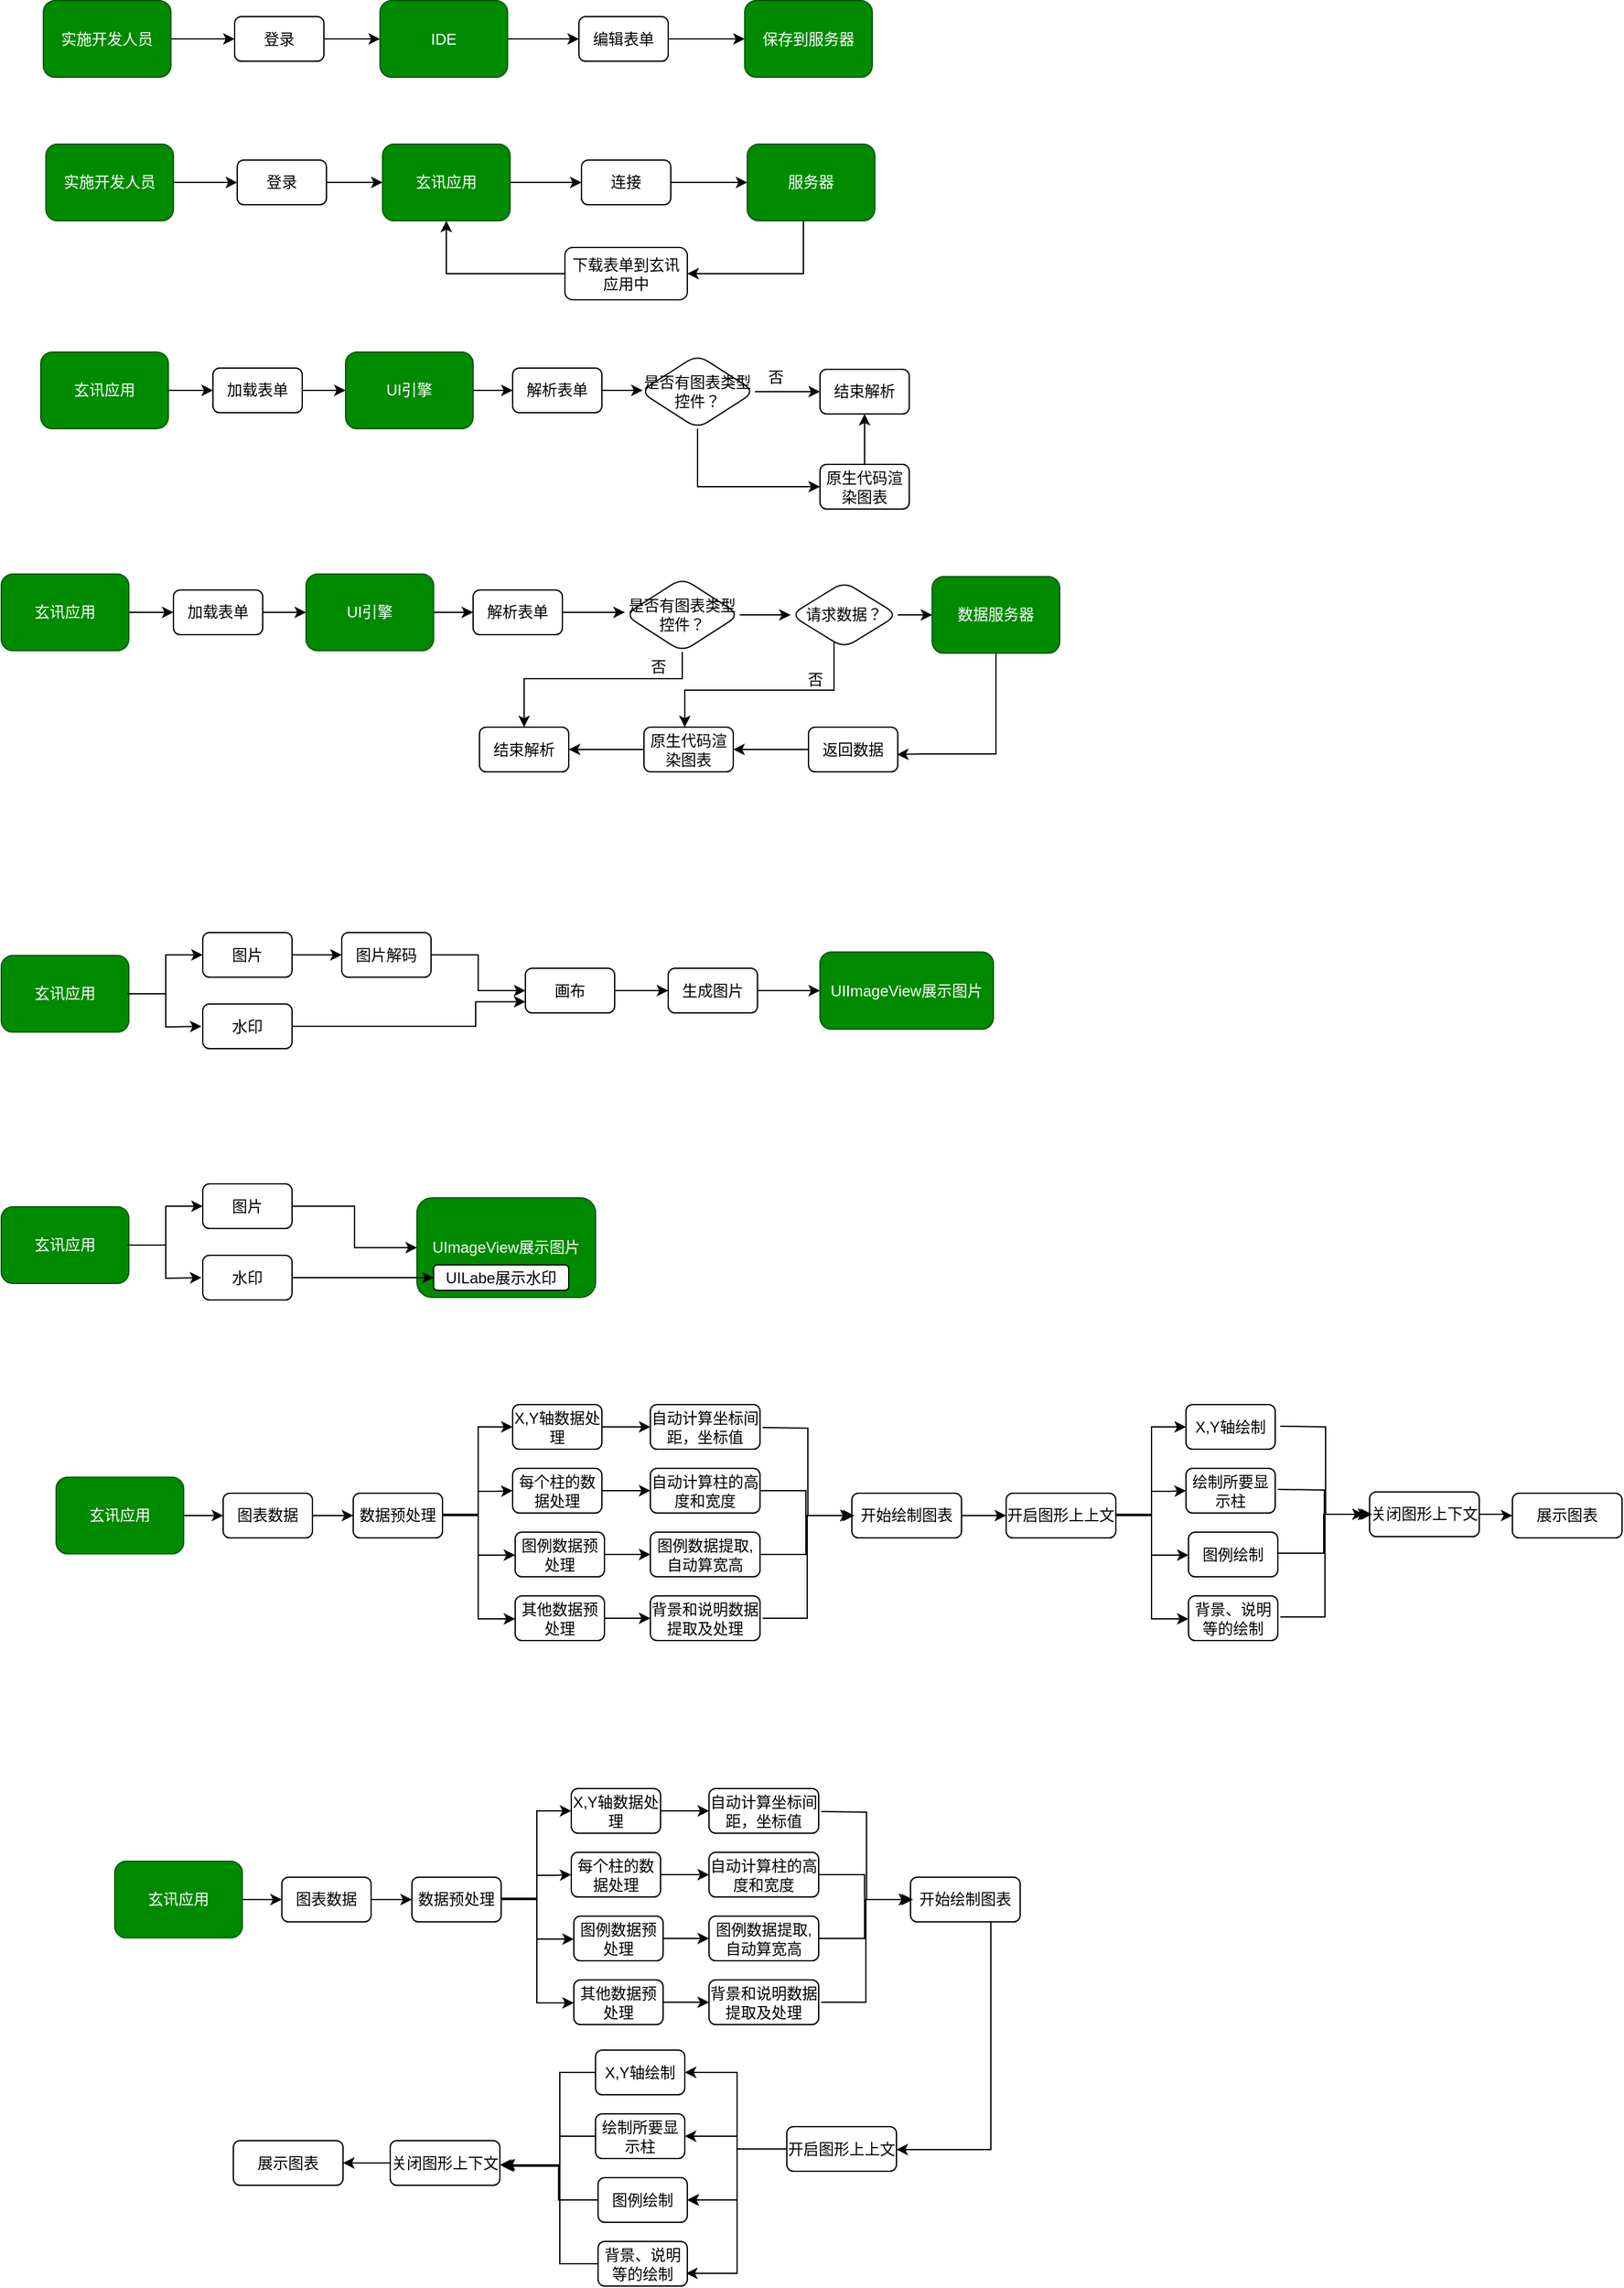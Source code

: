 <mxfile version="13.6.2" type="github">
  <diagram id="C5RBs43oDa-KdzZeNtuy" name="Page-1">
    <mxGraphModel dx="1255" dy="725" grid="0" gridSize="10" guides="1" tooltips="1" connect="1" arrows="1" fold="1" page="0" pageScale="1" pageWidth="827" pageHeight="1169" math="0" shadow="0">
      <root>
        <mxCell id="WIyWlLk6GJQsqaUBKTNV-0" />
        <mxCell id="WIyWlLk6GJQsqaUBKTNV-1" parent="WIyWlLk6GJQsqaUBKTNV-0" />
        <mxCell id="Lmn-qATE7lyrSjTYYKFK-3" value="" style="edgeStyle=orthogonalEdgeStyle;rounded=0;orthogonalLoop=1;jettySize=auto;html=1;" parent="WIyWlLk6GJQsqaUBKTNV-1" source="WIyWlLk6GJQsqaUBKTNV-3" target="Lmn-qATE7lyrSjTYYKFK-1" edge="1">
          <mxGeometry relative="1" as="geometry" />
        </mxCell>
        <mxCell id="WIyWlLk6GJQsqaUBKTNV-3" value="&lt;font color=&quot;#ffffff&quot;&gt;实施开发人员&lt;/font&gt;" style="whiteSpace=wrap;html=1;fontSize=12;glass=0;strokeWidth=1;shadow=0;direction=west;flipH=1;fillColor=#008a00;strokeColor=#005700;fontColor=#ffffff;rounded=1;" parent="WIyWlLk6GJQsqaUBKTNV-1" vertex="1">
          <mxGeometry x="50" y="112.5" width="100" height="60" as="geometry" />
        </mxCell>
        <mxCell id="Lmn-qATE7lyrSjTYYKFK-8" value="" style="edgeStyle=orthogonalEdgeStyle;rounded=0;orthogonalLoop=1;jettySize=auto;html=1;" parent="WIyWlLk6GJQsqaUBKTNV-1" source="Lmn-qATE7lyrSjTYYKFK-1" target="Lmn-qATE7lyrSjTYYKFK-4" edge="1">
          <mxGeometry relative="1" as="geometry" />
        </mxCell>
        <mxCell id="Lmn-qATE7lyrSjTYYKFK-1" value="登录" style="whiteSpace=wrap;html=1;rounded=1;" parent="WIyWlLk6GJQsqaUBKTNV-1" vertex="1">
          <mxGeometry x="200" y="125" width="70" height="35" as="geometry" />
        </mxCell>
        <mxCell id="Lmn-qATE7lyrSjTYYKFK-11" value="" style="edgeStyle=orthogonalEdgeStyle;rounded=0;orthogonalLoop=1;jettySize=auto;html=1;" parent="WIyWlLk6GJQsqaUBKTNV-1" source="Lmn-qATE7lyrSjTYYKFK-4" target="Lmn-qATE7lyrSjTYYKFK-10" edge="1">
          <mxGeometry relative="1" as="geometry" />
        </mxCell>
        <mxCell id="Lmn-qATE7lyrSjTYYKFK-4" value="IDE" style="whiteSpace=wrap;html=1;fontSize=12;glass=0;strokeWidth=1;shadow=0;direction=west;flipH=1;fillColor=#008a00;strokeColor=#005700;fontColor=#ffffff;rounded=1;" parent="WIyWlLk6GJQsqaUBKTNV-1" vertex="1">
          <mxGeometry x="314" y="112.5" width="100" height="60" as="geometry" />
        </mxCell>
        <mxCell id="Lmn-qATE7lyrSjTYYKFK-13" value="" style="edgeStyle=orthogonalEdgeStyle;rounded=0;orthogonalLoop=1;jettySize=auto;html=1;" parent="WIyWlLk6GJQsqaUBKTNV-1" source="Lmn-qATE7lyrSjTYYKFK-10" target="Lmn-qATE7lyrSjTYYKFK-12" edge="1">
          <mxGeometry relative="1" as="geometry" />
        </mxCell>
        <mxCell id="Lmn-qATE7lyrSjTYYKFK-10" value="编辑表单" style="whiteSpace=wrap;html=1;rounded=1;" parent="WIyWlLk6GJQsqaUBKTNV-1" vertex="1">
          <mxGeometry x="470" y="125" width="70" height="35" as="geometry" />
        </mxCell>
        <mxCell id="Lmn-qATE7lyrSjTYYKFK-12" value="保存到服务器" style="whiteSpace=wrap;html=1;fontSize=12;glass=0;strokeWidth=1;shadow=0;direction=west;flipH=1;fillColor=#008a00;strokeColor=#005700;fontColor=#ffffff;rounded=1;" parent="WIyWlLk6GJQsqaUBKTNV-1" vertex="1">
          <mxGeometry x="600" y="112.5" width="100" height="60" as="geometry" />
        </mxCell>
        <mxCell id="Lmn-qATE7lyrSjTYYKFK-14" value="" style="edgeStyle=orthogonalEdgeStyle;rounded=0;orthogonalLoop=1;jettySize=auto;html=1;" parent="WIyWlLk6GJQsqaUBKTNV-1" source="Lmn-qATE7lyrSjTYYKFK-15" target="Lmn-qATE7lyrSjTYYKFK-17" edge="1">
          <mxGeometry relative="1" as="geometry" />
        </mxCell>
        <mxCell id="Lmn-qATE7lyrSjTYYKFK-15" value="&lt;font color=&quot;#ffffff&quot;&gt;实施开发人员&lt;/font&gt;" style="whiteSpace=wrap;html=1;fontSize=12;glass=0;strokeWidth=1;shadow=0;direction=west;flipH=1;fillColor=#008a00;strokeColor=#005700;fontColor=#ffffff;rounded=1;" parent="WIyWlLk6GJQsqaUBKTNV-1" vertex="1">
          <mxGeometry x="52" y="225" width="100" height="60" as="geometry" />
        </mxCell>
        <mxCell id="Lmn-qATE7lyrSjTYYKFK-16" value="" style="edgeStyle=orthogonalEdgeStyle;rounded=0;orthogonalLoop=1;jettySize=auto;html=1;" parent="WIyWlLk6GJQsqaUBKTNV-1" source="Lmn-qATE7lyrSjTYYKFK-17" target="Lmn-qATE7lyrSjTYYKFK-19" edge="1">
          <mxGeometry relative="1" as="geometry" />
        </mxCell>
        <mxCell id="Lmn-qATE7lyrSjTYYKFK-17" value="登录" style="whiteSpace=wrap;html=1;rounded=1;" parent="WIyWlLk6GJQsqaUBKTNV-1" vertex="1">
          <mxGeometry x="202" y="237.5" width="70" height="35" as="geometry" />
        </mxCell>
        <mxCell id="Lmn-qATE7lyrSjTYYKFK-18" value="" style="edgeStyle=orthogonalEdgeStyle;rounded=0;orthogonalLoop=1;jettySize=auto;html=1;" parent="WIyWlLk6GJQsqaUBKTNV-1" source="Lmn-qATE7lyrSjTYYKFK-19" target="Lmn-qATE7lyrSjTYYKFK-21" edge="1">
          <mxGeometry relative="1" as="geometry" />
        </mxCell>
        <mxCell id="Lmn-qATE7lyrSjTYYKFK-19" value="玄讯应用" style="whiteSpace=wrap;html=1;fontSize=12;glass=0;strokeWidth=1;shadow=0;direction=west;flipH=1;fillColor=#008a00;strokeColor=#005700;fontColor=#ffffff;rounded=1;" parent="WIyWlLk6GJQsqaUBKTNV-1" vertex="1">
          <mxGeometry x="316" y="225" width="100" height="60" as="geometry" />
        </mxCell>
        <mxCell id="Lmn-qATE7lyrSjTYYKFK-20" value="" style="edgeStyle=orthogonalEdgeStyle;rounded=0;orthogonalLoop=1;jettySize=auto;html=1;" parent="WIyWlLk6GJQsqaUBKTNV-1" source="Lmn-qATE7lyrSjTYYKFK-21" target="Lmn-qATE7lyrSjTYYKFK-22" edge="1">
          <mxGeometry relative="1" as="geometry" />
        </mxCell>
        <mxCell id="Lmn-qATE7lyrSjTYYKFK-21" value="连接" style="whiteSpace=wrap;html=1;rounded=1;" parent="WIyWlLk6GJQsqaUBKTNV-1" vertex="1">
          <mxGeometry x="472" y="237.5" width="70" height="35" as="geometry" />
        </mxCell>
        <mxCell id="Lmn-qATE7lyrSjTYYKFK-28" value="" style="edgeStyle=orthogonalEdgeStyle;rounded=0;orthogonalLoop=1;jettySize=auto;html=1;entryX=1;entryY=0.5;entryDx=0;entryDy=0;" parent="WIyWlLk6GJQsqaUBKTNV-1" source="Lmn-qATE7lyrSjTYYKFK-22" target="Lmn-qATE7lyrSjTYYKFK-23" edge="1">
          <mxGeometry relative="1" as="geometry">
            <mxPoint x="652" y="365" as="targetPoint" />
            <Array as="points">
              <mxPoint x="646" y="327" />
            </Array>
          </mxGeometry>
        </mxCell>
        <mxCell id="Lmn-qATE7lyrSjTYYKFK-22" value="服务器" style="whiteSpace=wrap;html=1;fontSize=12;glass=0;strokeWidth=1;shadow=0;direction=west;flipH=1;fillColor=#008a00;strokeColor=#005700;fontColor=#ffffff;rounded=1;" parent="WIyWlLk6GJQsqaUBKTNV-1" vertex="1">
          <mxGeometry x="602" y="225" width="100" height="60" as="geometry" />
        </mxCell>
        <mxCell id="Lmn-qATE7lyrSjTYYKFK-30" value="" style="edgeStyle=orthogonalEdgeStyle;rounded=0;orthogonalLoop=1;jettySize=auto;html=1;entryX=0.5;entryY=0;entryDx=0;entryDy=0;" parent="WIyWlLk6GJQsqaUBKTNV-1" source="Lmn-qATE7lyrSjTYYKFK-23" target="Lmn-qATE7lyrSjTYYKFK-19" edge="1">
          <mxGeometry relative="1" as="geometry">
            <mxPoint x="379" y="326.5" as="targetPoint" />
          </mxGeometry>
        </mxCell>
        <mxCell id="Lmn-qATE7lyrSjTYYKFK-23" value="下载表单到玄讯应用中" style="whiteSpace=wrap;html=1;rounded=1;" parent="WIyWlLk6GJQsqaUBKTNV-1" vertex="1">
          <mxGeometry x="459" y="306" width="96" height="41" as="geometry" />
        </mxCell>
        <mxCell id="Lmn-qATE7lyrSjTYYKFK-34" value="" style="edgeStyle=orthogonalEdgeStyle;rounded=0;orthogonalLoop=1;jettySize=auto;html=1;strokeColor=#000000;" parent="WIyWlLk6GJQsqaUBKTNV-1" source="Lmn-qATE7lyrSjTYYKFK-31" target="Lmn-qATE7lyrSjTYYKFK-33" edge="1">
          <mxGeometry relative="1" as="geometry" />
        </mxCell>
        <mxCell id="Lmn-qATE7lyrSjTYYKFK-31" value="&lt;font color=&quot;#ffffff&quot;&gt;玄讯应用&lt;/font&gt;" style="whiteSpace=wrap;html=1;fontSize=12;glass=0;strokeWidth=1;shadow=0;direction=west;flipH=1;fillColor=#008a00;strokeColor=#005700;fontColor=#ffffff;rounded=1;" parent="WIyWlLk6GJQsqaUBKTNV-1" vertex="1">
          <mxGeometry x="17" y="562" width="100" height="60" as="geometry" />
        </mxCell>
        <mxCell id="Lmn-qATE7lyrSjTYYKFK-36" value="" style="edgeStyle=orthogonalEdgeStyle;rounded=0;orthogonalLoop=1;jettySize=auto;html=1;strokeColor=#000000;" parent="WIyWlLk6GJQsqaUBKTNV-1" source="Lmn-qATE7lyrSjTYYKFK-33" target="Lmn-qATE7lyrSjTYYKFK-35" edge="1">
          <mxGeometry relative="1" as="geometry" />
        </mxCell>
        <mxCell id="Lmn-qATE7lyrSjTYYKFK-33" value="加载表单" style="whiteSpace=wrap;html=1;rounded=1;" parent="WIyWlLk6GJQsqaUBKTNV-1" vertex="1">
          <mxGeometry x="152" y="574.5" width="70" height="35" as="geometry" />
        </mxCell>
        <mxCell id="Lmn-qATE7lyrSjTYYKFK-38" value="" style="edgeStyle=orthogonalEdgeStyle;rounded=0;orthogonalLoop=1;jettySize=auto;html=1;strokeColor=#000000;" parent="WIyWlLk6GJQsqaUBKTNV-1" source="Lmn-qATE7lyrSjTYYKFK-35" target="Lmn-qATE7lyrSjTYYKFK-37" edge="1">
          <mxGeometry relative="1" as="geometry" />
        </mxCell>
        <mxCell id="Lmn-qATE7lyrSjTYYKFK-35" value="UI引擎" style="whiteSpace=wrap;html=1;fontSize=12;glass=0;strokeWidth=1;shadow=0;direction=west;flipH=1;fillColor=#008a00;strokeColor=#005700;fontColor=#ffffff;rounded=1;" parent="WIyWlLk6GJQsqaUBKTNV-1" vertex="1">
          <mxGeometry x="256" y="562" width="100" height="60" as="geometry" />
        </mxCell>
        <mxCell id="Lmn-qATE7lyrSjTYYKFK-83" value="" style="edgeStyle=orthogonalEdgeStyle;rounded=0;orthogonalLoop=1;jettySize=auto;html=1;strokeColor=#000000;" parent="WIyWlLk6GJQsqaUBKTNV-1" source="Lmn-qATE7lyrSjTYYKFK-37" edge="1">
          <mxGeometry relative="1" as="geometry">
            <mxPoint x="506" y="592" as="targetPoint" />
          </mxGeometry>
        </mxCell>
        <mxCell id="Lmn-qATE7lyrSjTYYKFK-37" value="解析表单" style="whiteSpace=wrap;html=1;rounded=1;" parent="WIyWlLk6GJQsqaUBKTNV-1" vertex="1">
          <mxGeometry x="387" y="574.5" width="70" height="35" as="geometry" />
        </mxCell>
        <mxCell id="Lmn-qATE7lyrSjTYYKFK-42" value="" style="edgeStyle=orthogonalEdgeStyle;rounded=0;orthogonalLoop=1;jettySize=auto;html=1;strokeColor=#000000;" parent="WIyWlLk6GJQsqaUBKTNV-1" source="Lmn-qATE7lyrSjTYYKFK-39" target="Lmn-qATE7lyrSjTYYKFK-41" edge="1">
          <mxGeometry relative="1" as="geometry" />
        </mxCell>
        <mxCell id="Lmn-qATE7lyrSjTYYKFK-50" value="" style="edgeStyle=orthogonalEdgeStyle;rounded=0;orthogonalLoop=1;jettySize=auto;html=1;strokeColor=#000000;" parent="WIyWlLk6GJQsqaUBKTNV-1" source="Lmn-qATE7lyrSjTYYKFK-39" target="Lmn-qATE7lyrSjTYYKFK-47" edge="1">
          <mxGeometry relative="1" as="geometry">
            <mxPoint x="670" y="700" as="targetPoint" />
            <Array as="points">
              <mxPoint x="670" y="653" />
              <mxPoint x="553" y="653" />
            </Array>
          </mxGeometry>
        </mxCell>
        <mxCell id="Lmn-qATE7lyrSjTYYKFK-39" value="请求数据？" style="rhombus;whiteSpace=wrap;html=1;rounded=1;" parent="WIyWlLk6GJQsqaUBKTNV-1" vertex="1">
          <mxGeometry x="636" y="568" width="84" height="52" as="geometry" />
        </mxCell>
        <mxCell id="Lmn-qATE7lyrSjTYYKFK-46" value="" style="edgeStyle=orthogonalEdgeStyle;rounded=0;orthogonalLoop=1;jettySize=auto;html=1;strokeColor=#000000;entryX=0.992;entryY=0.612;entryDx=0;entryDy=0;entryPerimeter=0;" parent="WIyWlLk6GJQsqaUBKTNV-1" source="Lmn-qATE7lyrSjTYYKFK-41" target="Lmn-qATE7lyrSjTYYKFK-44" edge="1">
          <mxGeometry relative="1" as="geometry">
            <mxPoint x="797" y="704" as="targetPoint" />
            <Array as="points">
              <mxPoint x="797" y="703" />
              <mxPoint x="740" y="703" />
            </Array>
          </mxGeometry>
        </mxCell>
        <mxCell id="Lmn-qATE7lyrSjTYYKFK-41" value="数据服务器" style="whiteSpace=wrap;html=1;fontSize=12;glass=0;strokeWidth=1;shadow=0;direction=west;flipH=1;fillColor=#008a00;strokeColor=#005700;fontColor=#ffffff;rounded=1;" parent="WIyWlLk6GJQsqaUBKTNV-1" vertex="1">
          <mxGeometry x="747" y="564" width="100" height="60" as="geometry" />
        </mxCell>
        <mxCell id="Lmn-qATE7lyrSjTYYKFK-48" value="" style="edgeStyle=orthogonalEdgeStyle;rounded=0;orthogonalLoop=1;jettySize=auto;html=1;strokeColor=#000000;" parent="WIyWlLk6GJQsqaUBKTNV-1" source="Lmn-qATE7lyrSjTYYKFK-44" target="Lmn-qATE7lyrSjTYYKFK-47" edge="1">
          <mxGeometry relative="1" as="geometry" />
        </mxCell>
        <mxCell id="Lmn-qATE7lyrSjTYYKFK-44" value="返回数据" style="whiteSpace=wrap;html=1;rounded=1;" parent="WIyWlLk6GJQsqaUBKTNV-1" vertex="1">
          <mxGeometry x="650" y="682" width="70" height="35" as="geometry" />
        </mxCell>
        <mxCell id="Lmn-qATE7lyrSjTYYKFK-94" value="" style="edgeStyle=orthogonalEdgeStyle;rounded=0;orthogonalLoop=1;jettySize=auto;html=1;strokeColor=#000000;" parent="WIyWlLk6GJQsqaUBKTNV-1" source="Lmn-qATE7lyrSjTYYKFK-47" target="Lmn-qATE7lyrSjTYYKFK-93" edge="1">
          <mxGeometry relative="1" as="geometry" />
        </mxCell>
        <mxCell id="Lmn-qATE7lyrSjTYYKFK-47" value="原生代码渲染图表" style="whiteSpace=wrap;html=1;rounded=1;" parent="WIyWlLk6GJQsqaUBKTNV-1" vertex="1">
          <mxGeometry x="521" y="682" width="70" height="35" as="geometry" />
        </mxCell>
        <mxCell id="2" value="否" style="text;html=1;align=center;verticalAlign=middle;resizable=0;points=[];autosize=1;" parent="WIyWlLk6GJQsqaUBKTNV-1" vertex="1">
          <mxGeometry x="644" y="636" width="22" height="18" as="geometry" />
        </mxCell>
        <mxCell id="Lmn-qATE7lyrSjTYYKFK-51" value="" style="edgeStyle=orthogonalEdgeStyle;rounded=0;orthogonalLoop=1;jettySize=auto;html=1;strokeColor=#000000;" parent="WIyWlLk6GJQsqaUBKTNV-1" source="Lmn-qATE7lyrSjTYYKFK-52" target="Lmn-qATE7lyrSjTYYKFK-54" edge="1">
          <mxGeometry relative="1" as="geometry" />
        </mxCell>
        <mxCell id="Lmn-qATE7lyrSjTYYKFK-52" value="&lt;font color=&quot;#ffffff&quot;&gt;玄讯应用&lt;/font&gt;" style="whiteSpace=wrap;html=1;fontSize=12;glass=0;strokeWidth=1;shadow=0;direction=west;flipH=1;fillColor=#008a00;strokeColor=#005700;fontColor=#ffffff;rounded=1;" parent="WIyWlLk6GJQsqaUBKTNV-1" vertex="1">
          <mxGeometry x="48" y="388" width="100" height="60" as="geometry" />
        </mxCell>
        <mxCell id="Lmn-qATE7lyrSjTYYKFK-53" value="" style="edgeStyle=orthogonalEdgeStyle;rounded=0;orthogonalLoop=1;jettySize=auto;html=1;strokeColor=#000000;" parent="WIyWlLk6GJQsqaUBKTNV-1" source="Lmn-qATE7lyrSjTYYKFK-54" target="Lmn-qATE7lyrSjTYYKFK-56" edge="1">
          <mxGeometry relative="1" as="geometry" />
        </mxCell>
        <mxCell id="Lmn-qATE7lyrSjTYYKFK-54" value="加载表单" style="whiteSpace=wrap;html=1;rounded=1;" parent="WIyWlLk6GJQsqaUBKTNV-1" vertex="1">
          <mxGeometry x="183" y="400.5" width="70" height="35" as="geometry" />
        </mxCell>
        <mxCell id="Lmn-qATE7lyrSjTYYKFK-55" value="" style="edgeStyle=orthogonalEdgeStyle;rounded=0;orthogonalLoop=1;jettySize=auto;html=1;strokeColor=#000000;" parent="WIyWlLk6GJQsqaUBKTNV-1" source="Lmn-qATE7lyrSjTYYKFK-56" target="Lmn-qATE7lyrSjTYYKFK-58" edge="1">
          <mxGeometry relative="1" as="geometry" />
        </mxCell>
        <mxCell id="Lmn-qATE7lyrSjTYYKFK-56" value="UI引擎" style="whiteSpace=wrap;html=1;fontSize=12;glass=0;strokeWidth=1;shadow=0;direction=west;flipH=1;fillColor=#008a00;strokeColor=#005700;fontColor=#ffffff;rounded=1;" parent="WIyWlLk6GJQsqaUBKTNV-1" vertex="1">
          <mxGeometry x="287" y="388" width="100" height="60" as="geometry" />
        </mxCell>
        <mxCell id="Lmn-qATE7lyrSjTYYKFK-57" value="" style="edgeStyle=orthogonalEdgeStyle;rounded=0;orthogonalLoop=1;jettySize=auto;html=1;strokeColor=#000000;entryX=0;entryY=0.5;entryDx=0;entryDy=0;" parent="WIyWlLk6GJQsqaUBKTNV-1" source="Lmn-qATE7lyrSjTYYKFK-58" edge="1">
          <mxGeometry relative="1" as="geometry">
            <mxPoint x="520" y="418" as="targetPoint" />
          </mxGeometry>
        </mxCell>
        <mxCell id="Lmn-qATE7lyrSjTYYKFK-58" value="解析表单" style="whiteSpace=wrap;html=1;rounded=1;" parent="WIyWlLk6GJQsqaUBKTNV-1" vertex="1">
          <mxGeometry x="418" y="400.5" width="70" height="35" as="geometry" />
        </mxCell>
        <mxCell id="Lmn-qATE7lyrSjTYYKFK-79" value="" style="edgeStyle=orthogonalEdgeStyle;rounded=0;orthogonalLoop=1;jettySize=auto;html=1;strokeColor=#000000;" parent="WIyWlLk6GJQsqaUBKTNV-1" source="Lmn-qATE7lyrSjTYYKFK-66" target="Lmn-qATE7lyrSjTYYKFK-70" edge="1">
          <mxGeometry relative="1" as="geometry">
            <mxPoint x="694" y="440" as="targetPoint" />
          </mxGeometry>
        </mxCell>
        <mxCell id="Lmn-qATE7lyrSjTYYKFK-66" value="原生代码渲染图表" style="whiteSpace=wrap;html=1;rounded=1;" parent="WIyWlLk6GJQsqaUBKTNV-1" vertex="1">
          <mxGeometry x="659" y="476" width="70" height="35" as="geometry" />
        </mxCell>
        <mxCell id="Lmn-qATE7lyrSjTYYKFK-72" value="" style="edgeStyle=orthogonalEdgeStyle;rounded=0;orthogonalLoop=1;jettySize=auto;html=1;strokeColor=#000000;" parent="WIyWlLk6GJQsqaUBKTNV-1" source="Lmn-qATE7lyrSjTYYKFK-68" target="Lmn-qATE7lyrSjTYYKFK-70" edge="1">
          <mxGeometry relative="1" as="geometry" />
        </mxCell>
        <mxCell id="Lmn-qATE7lyrSjTYYKFK-77" value="" style="edgeStyle=orthogonalEdgeStyle;rounded=0;orthogonalLoop=1;jettySize=auto;html=1;strokeColor=#000000;entryX=0;entryY=0.5;entryDx=0;entryDy=0;" parent="WIyWlLk6GJQsqaUBKTNV-1" source="Lmn-qATE7lyrSjTYYKFK-68" target="Lmn-qATE7lyrSjTYYKFK-66" edge="1">
          <mxGeometry relative="1" as="geometry">
            <mxPoint x="563" y="528" as="targetPoint" />
            <Array as="points">
              <mxPoint x="563" y="494" />
            </Array>
          </mxGeometry>
        </mxCell>
        <mxCell id="Lmn-qATE7lyrSjTYYKFK-68" value="是否有图表类型控件？" style="rhombus;whiteSpace=wrap;html=1;rounded=1;" parent="WIyWlLk6GJQsqaUBKTNV-1" vertex="1">
          <mxGeometry x="518" y="390" width="90" height="58" as="geometry" />
        </mxCell>
        <mxCell id="Lmn-qATE7lyrSjTYYKFK-70" value="结束解析" style="whiteSpace=wrap;html=1;rounded=1;" parent="WIyWlLk6GJQsqaUBKTNV-1" vertex="1">
          <mxGeometry x="659" y="401.5" width="70" height="35" as="geometry" />
        </mxCell>
        <mxCell id="Lmn-qATE7lyrSjTYYKFK-73" value="否" style="text;html=1;align=center;verticalAlign=middle;resizable=0;points=[];autosize=1;" parent="WIyWlLk6GJQsqaUBKTNV-1" vertex="1">
          <mxGeometry x="613" y="399" width="22" height="18" as="geometry" />
        </mxCell>
        <mxCell id="Lmn-qATE7lyrSjTYYKFK-91" value="" style="edgeStyle=orthogonalEdgeStyle;rounded=0;orthogonalLoop=1;jettySize=auto;html=1;strokeColor=#000000;" parent="WIyWlLk6GJQsqaUBKTNV-1" source="Lmn-qATE7lyrSjTYYKFK-88" target="Lmn-qATE7lyrSjTYYKFK-39" edge="1">
          <mxGeometry relative="1" as="geometry" />
        </mxCell>
        <mxCell id="Lmn-qATE7lyrSjTYYKFK-96" value="" style="edgeStyle=orthogonalEdgeStyle;rounded=0;orthogonalLoop=1;jettySize=auto;html=1;strokeColor=#000000;entryX=0.5;entryY=0;entryDx=0;entryDy=0;" parent="WIyWlLk6GJQsqaUBKTNV-1" source="Lmn-qATE7lyrSjTYYKFK-88" target="Lmn-qATE7lyrSjTYYKFK-93" edge="1">
          <mxGeometry relative="1" as="geometry">
            <Array as="points">
              <mxPoint x="551" y="644" />
              <mxPoint x="427" y="644" />
            </Array>
          </mxGeometry>
        </mxCell>
        <mxCell id="Lmn-qATE7lyrSjTYYKFK-88" value="是否有图表类型控件？" style="rhombus;whiteSpace=wrap;html=1;rounded=1;" parent="WIyWlLk6GJQsqaUBKTNV-1" vertex="1">
          <mxGeometry x="506" y="565" width="90" height="58" as="geometry" />
        </mxCell>
        <mxCell id="Lmn-qATE7lyrSjTYYKFK-93" value="结束解析" style="whiteSpace=wrap;html=1;rounded=1;" parent="WIyWlLk6GJQsqaUBKTNV-1" vertex="1">
          <mxGeometry x="392" y="682" width="70" height="35" as="geometry" />
        </mxCell>
        <mxCell id="Lmn-qATE7lyrSjTYYKFK-97" value="否" style="text;html=1;align=center;verticalAlign=middle;resizable=0;points=[];autosize=1;" parent="WIyWlLk6GJQsqaUBKTNV-1" vertex="1">
          <mxGeometry x="521" y="626" width="22" height="18" as="geometry" />
        </mxCell>
        <mxCell id="N59cPRVTQM_161WGmZhx-6" value="" style="edgeStyle=orthogonalEdgeStyle;rounded=0;orthogonalLoop=1;jettySize=auto;html=1;" parent="WIyWlLk6GJQsqaUBKTNV-1" source="N59cPRVTQM_161WGmZhx-7" target="N59cPRVTQM_161WGmZhx-9" edge="1">
          <mxGeometry relative="1" as="geometry" />
        </mxCell>
        <mxCell id="N59cPRVTQM_161WGmZhx-7" value="玄讯应用" style="whiteSpace=wrap;html=1;fontSize=12;glass=0;strokeWidth=1;shadow=0;direction=west;flipH=1;fillColor=#008a00;strokeColor=#005700;fontColor=#ffffff;rounded=1;" parent="WIyWlLk6GJQsqaUBKTNV-1" vertex="1">
          <mxGeometry x="17" y="861" width="100" height="60" as="geometry" />
        </mxCell>
        <mxCell id="N59cPRVTQM_161WGmZhx-17" value="" style="edgeStyle=orthogonalEdgeStyle;rounded=0;jumpStyle=none;orthogonalLoop=1;jettySize=auto;html=1;" parent="WIyWlLk6GJQsqaUBKTNV-1" source="N59cPRVTQM_161WGmZhx-9" target="N59cPRVTQM_161WGmZhx-16" edge="1">
          <mxGeometry relative="1" as="geometry" />
        </mxCell>
        <mxCell id="N59cPRVTQM_161WGmZhx-9" value="图片" style="whiteSpace=wrap;html=1;rounded=1;" parent="WIyWlLk6GJQsqaUBKTNV-1" vertex="1">
          <mxGeometry x="175" y="843" width="70" height="35" as="geometry" />
        </mxCell>
        <mxCell id="N59cPRVTQM_161WGmZhx-19" value="" style="edgeStyle=orthogonalEdgeStyle;rounded=0;jumpStyle=none;orthogonalLoop=1;jettySize=auto;html=1;entryX=0;entryY=0.75;entryDx=0;entryDy=0;" parent="WIyWlLk6GJQsqaUBKTNV-1" source="N59cPRVTQM_161WGmZhx-14" target="N59cPRVTQM_161WGmZhx-18" edge="1">
          <mxGeometry relative="1" as="geometry">
            <Array as="points">
              <mxPoint x="389" y="917" />
              <mxPoint x="389" y="897" />
            </Array>
          </mxGeometry>
        </mxCell>
        <mxCell id="N59cPRVTQM_161WGmZhx-14" value="水印" style="whiteSpace=wrap;html=1;rounded=1;" parent="WIyWlLk6GJQsqaUBKTNV-1" vertex="1">
          <mxGeometry x="175" y="899" width="70" height="35" as="geometry" />
        </mxCell>
        <mxCell id="N59cPRVTQM_161WGmZhx-15" value="" style="endArrow=classic;html=1;exitX=0;exitY=0.5;exitDx=0;exitDy=0;entryX=0;entryY=0.5;entryDx=0;entryDy=0;jumpStyle=none;rounded=0;" parent="WIyWlLk6GJQsqaUBKTNV-1" edge="1">
          <mxGeometry width="50" height="50" relative="1" as="geometry">
            <mxPoint x="116" y="891" as="sourcePoint" />
            <mxPoint x="174" y="916.5" as="targetPoint" />
            <Array as="points">
              <mxPoint x="146" y="891" />
              <mxPoint x="146" y="917" />
            </Array>
          </mxGeometry>
        </mxCell>
        <mxCell id="N59cPRVTQM_161WGmZhx-20" value="" style="edgeStyle=orthogonalEdgeStyle;rounded=0;jumpStyle=none;orthogonalLoop=1;jettySize=auto;html=1;" parent="WIyWlLk6GJQsqaUBKTNV-1" source="N59cPRVTQM_161WGmZhx-16" target="N59cPRVTQM_161WGmZhx-18" edge="1">
          <mxGeometry relative="1" as="geometry" />
        </mxCell>
        <mxCell id="N59cPRVTQM_161WGmZhx-16" value="图片解码" style="whiteSpace=wrap;html=1;rounded=1;" parent="WIyWlLk6GJQsqaUBKTNV-1" vertex="1">
          <mxGeometry x="284" y="843" width="70" height="35" as="geometry" />
        </mxCell>
        <mxCell id="N59cPRVTQM_161WGmZhx-22" value="" style="edgeStyle=orthogonalEdgeStyle;rounded=0;jumpStyle=none;orthogonalLoop=1;jettySize=auto;html=1;" parent="WIyWlLk6GJQsqaUBKTNV-1" source="N59cPRVTQM_161WGmZhx-18" target="N59cPRVTQM_161WGmZhx-21" edge="1">
          <mxGeometry relative="1" as="geometry" />
        </mxCell>
        <mxCell id="N59cPRVTQM_161WGmZhx-18" value="画布" style="whiteSpace=wrap;html=1;rounded=1;" parent="WIyWlLk6GJQsqaUBKTNV-1" vertex="1">
          <mxGeometry x="428" y="871" width="70" height="35" as="geometry" />
        </mxCell>
        <mxCell id="N59cPRVTQM_161WGmZhx-24" value="" style="edgeStyle=orthogonalEdgeStyle;rounded=0;jumpStyle=none;orthogonalLoop=1;jettySize=auto;html=1;" parent="WIyWlLk6GJQsqaUBKTNV-1" source="N59cPRVTQM_161WGmZhx-21" target="N59cPRVTQM_161WGmZhx-23" edge="1">
          <mxGeometry relative="1" as="geometry" />
        </mxCell>
        <mxCell id="N59cPRVTQM_161WGmZhx-21" value="生成图片" style="whiteSpace=wrap;html=1;rounded=1;" parent="WIyWlLk6GJQsqaUBKTNV-1" vertex="1">
          <mxGeometry x="540" y="871" width="70" height="35" as="geometry" />
        </mxCell>
        <mxCell id="N59cPRVTQM_161WGmZhx-23" value="UIImageView展示图片" style="whiteSpace=wrap;html=1;rounded=1;fillColor=#008a00;strokeColor=#005700;fontColor=#ffffff;" parent="WIyWlLk6GJQsqaUBKTNV-1" vertex="1">
          <mxGeometry x="659" y="858.25" width="136" height="60.5" as="geometry" />
        </mxCell>
        <mxCell id="N59cPRVTQM_161WGmZhx-25" value="" style="edgeStyle=orthogonalEdgeStyle;rounded=0;orthogonalLoop=1;jettySize=auto;html=1;" parent="WIyWlLk6GJQsqaUBKTNV-1" source="N59cPRVTQM_161WGmZhx-26" target="N59cPRVTQM_161WGmZhx-28" edge="1">
          <mxGeometry relative="1" as="geometry" />
        </mxCell>
        <mxCell id="N59cPRVTQM_161WGmZhx-26" value="玄讯应用" style="whiteSpace=wrap;html=1;fontSize=12;glass=0;strokeWidth=1;shadow=0;direction=west;flipH=1;fillColor=#008a00;strokeColor=#005700;fontColor=#ffffff;rounded=1;" parent="WIyWlLk6GJQsqaUBKTNV-1" vertex="1">
          <mxGeometry x="17" y="1058" width="100" height="60" as="geometry" />
        </mxCell>
        <mxCell id="N59cPRVTQM_161WGmZhx-27" value="" style="edgeStyle=orthogonalEdgeStyle;rounded=0;jumpStyle=none;orthogonalLoop=1;jettySize=auto;html=1;entryX=0;entryY=0.5;entryDx=0;entryDy=0;" parent="WIyWlLk6GJQsqaUBKTNV-1" source="N59cPRVTQM_161WGmZhx-28" target="N59cPRVTQM_161WGmZhx-39" edge="1">
          <mxGeometry relative="1" as="geometry">
            <mxPoint x="284" y="1057.5" as="targetPoint" />
          </mxGeometry>
        </mxCell>
        <mxCell id="N59cPRVTQM_161WGmZhx-28" value="图片" style="whiteSpace=wrap;html=1;rounded=1;" parent="WIyWlLk6GJQsqaUBKTNV-1" vertex="1">
          <mxGeometry x="175" y="1040" width="70" height="35" as="geometry" />
        </mxCell>
        <mxCell id="N59cPRVTQM_161WGmZhx-30" value="水印" style="whiteSpace=wrap;html=1;rounded=1;" parent="WIyWlLk6GJQsqaUBKTNV-1" vertex="1">
          <mxGeometry x="175" y="1096" width="70" height="35" as="geometry" />
        </mxCell>
        <mxCell id="N59cPRVTQM_161WGmZhx-31" value="" style="endArrow=classic;html=1;exitX=0;exitY=0.5;exitDx=0;exitDy=0;entryX=0;entryY=0.5;entryDx=0;entryDy=0;jumpStyle=none;rounded=0;" parent="WIyWlLk6GJQsqaUBKTNV-1" edge="1">
          <mxGeometry width="50" height="50" relative="1" as="geometry">
            <mxPoint x="116" y="1088" as="sourcePoint" />
            <mxPoint x="174" y="1113.5" as="targetPoint" />
            <Array as="points">
              <mxPoint x="146" y="1088" />
              <mxPoint x="146" y="1114" />
            </Array>
          </mxGeometry>
        </mxCell>
        <mxCell id="N59cPRVTQM_161WGmZhx-39" value="UImageView展示图片" style="whiteSpace=wrap;html=1;rounded=1;fillColor=#008a00;strokeColor=#005700;fontColor=#ffffff;" parent="WIyWlLk6GJQsqaUBKTNV-1" vertex="1">
          <mxGeometry x="343" y="1051" width="140" height="78" as="geometry" />
        </mxCell>
        <mxCell id="N59cPRVTQM_161WGmZhx-40" value="UILabe展示水印" style="whiteSpace=wrap;html=1;rounded=1;" parent="WIyWlLk6GJQsqaUBKTNV-1" vertex="1">
          <mxGeometry x="356" y="1103.5" width="106" height="20" as="geometry" />
        </mxCell>
        <mxCell id="N59cPRVTQM_161WGmZhx-41" value="" style="edgeStyle=orthogonalEdgeStyle;rounded=0;jumpStyle=none;orthogonalLoop=1;jettySize=auto;html=1;" parent="WIyWlLk6GJQsqaUBKTNV-1" source="N59cPRVTQM_161WGmZhx-30" target="N59cPRVTQM_161WGmZhx-40" edge="1">
          <mxGeometry relative="1" as="geometry">
            <Array as="points" />
          </mxGeometry>
        </mxCell>
        <mxCell id="eccNBczqlCl_BA9FMAcg-4" value="" style="edgeStyle=orthogonalEdgeStyle;rounded=0;orthogonalLoop=1;jettySize=auto;html=1;" parent="WIyWlLk6GJQsqaUBKTNV-1" source="eccNBczqlCl_BA9FMAcg-2" target="eccNBczqlCl_BA9FMAcg-3" edge="1">
          <mxGeometry relative="1" as="geometry" />
        </mxCell>
        <mxCell id="eccNBczqlCl_BA9FMAcg-2" value="玄讯应用" style="whiteSpace=wrap;html=1;fontSize=12;glass=0;strokeWidth=1;shadow=0;direction=west;flipH=1;fillColor=#008a00;strokeColor=#005700;fontColor=#ffffff;rounded=1;" parent="WIyWlLk6GJQsqaUBKTNV-1" vertex="1">
          <mxGeometry x="60" y="1270" width="100" height="60" as="geometry" />
        </mxCell>
        <mxCell id="eccNBczqlCl_BA9FMAcg-8" value="" style="edgeStyle=orthogonalEdgeStyle;rounded=0;orthogonalLoop=1;jettySize=auto;html=1;" parent="WIyWlLk6GJQsqaUBKTNV-1" source="eccNBczqlCl_BA9FMAcg-3" target="eccNBczqlCl_BA9FMAcg-7" edge="1">
          <mxGeometry relative="1" as="geometry" />
        </mxCell>
        <mxCell id="eccNBczqlCl_BA9FMAcg-3" value="图表数据" style="whiteSpace=wrap;html=1;rounded=1;" parent="WIyWlLk6GJQsqaUBKTNV-1" vertex="1">
          <mxGeometry x="191" y="1282.5" width="70" height="35" as="geometry" />
        </mxCell>
        <mxCell id="eccNBczqlCl_BA9FMAcg-7" value="数据预处理" style="whiteSpace=wrap;html=1;rounded=1;" parent="WIyWlLk6GJQsqaUBKTNV-1" vertex="1">
          <mxGeometry x="293" y="1282.5" width="70" height="35" as="geometry" />
        </mxCell>
        <mxCell id="8b4CC2yHG-73P16oaLRv-15" value="" style="edgeStyle=orthogonalEdgeStyle;rounded=0;orthogonalLoop=1;jettySize=auto;html=1;" edge="1" parent="WIyWlLk6GJQsqaUBKTNV-1" source="eccNBczqlCl_BA9FMAcg-9" target="8b4CC2yHG-73P16oaLRv-14">
          <mxGeometry relative="1" as="geometry" />
        </mxCell>
        <mxCell id="eccNBczqlCl_BA9FMAcg-9" value="X,Y轴数据处理" style="whiteSpace=wrap;html=1;rounded=1;" parent="WIyWlLk6GJQsqaUBKTNV-1" vertex="1">
          <mxGeometry x="418" y="1213" width="70" height="35" as="geometry" />
        </mxCell>
        <mxCell id="8b4CC2yHG-73P16oaLRv-18" value="" style="edgeStyle=orthogonalEdgeStyle;rounded=0;orthogonalLoop=1;jettySize=auto;html=1;" edge="1" parent="WIyWlLk6GJQsqaUBKTNV-1" source="eccNBczqlCl_BA9FMAcg-10" target="8b4CC2yHG-73P16oaLRv-17">
          <mxGeometry relative="1" as="geometry" />
        </mxCell>
        <mxCell id="eccNBczqlCl_BA9FMAcg-10" value="每个柱的数据处理" style="whiteSpace=wrap;html=1;rounded=1;" parent="WIyWlLk6GJQsqaUBKTNV-1" vertex="1">
          <mxGeometry x="418" y="1263" width="70" height="35" as="geometry" />
        </mxCell>
        <mxCell id="8b4CC2yHG-73P16oaLRv-20" value="" style="edgeStyle=orthogonalEdgeStyle;rounded=0;orthogonalLoop=1;jettySize=auto;html=1;" edge="1" parent="WIyWlLk6GJQsqaUBKTNV-1" source="eccNBczqlCl_BA9FMAcg-11" target="8b4CC2yHG-73P16oaLRv-19">
          <mxGeometry relative="1" as="geometry" />
        </mxCell>
        <mxCell id="eccNBczqlCl_BA9FMAcg-11" value="图例数据预处理" style="whiteSpace=wrap;html=1;rounded=1;" parent="WIyWlLk6GJQsqaUBKTNV-1" vertex="1">
          <mxGeometry x="420" y="1313" width="70" height="35" as="geometry" />
        </mxCell>
        <mxCell id="8b4CC2yHG-73P16oaLRv-22" value="" style="edgeStyle=orthogonalEdgeStyle;rounded=0;orthogonalLoop=1;jettySize=auto;html=1;" edge="1" parent="WIyWlLk6GJQsqaUBKTNV-1" source="eccNBczqlCl_BA9FMAcg-12" target="8b4CC2yHG-73P16oaLRv-21">
          <mxGeometry relative="1" as="geometry" />
        </mxCell>
        <mxCell id="eccNBczqlCl_BA9FMAcg-12" value="其他数据预处理" style="whiteSpace=wrap;html=1;rounded=1;" parent="WIyWlLk6GJQsqaUBKTNV-1" vertex="1">
          <mxGeometry x="420" y="1363" width="70" height="35" as="geometry" />
        </mxCell>
        <mxCell id="8b4CC2yHG-73P16oaLRv-7" value="" style="edgeStyle=orthogonalEdgeStyle;rounded=0;orthogonalLoop=1;jettySize=auto;html=1;entryX=0;entryY=0.5;entryDx=0;entryDy=0;" edge="1" parent="WIyWlLk6GJQsqaUBKTNV-1" target="eccNBczqlCl_BA9FMAcg-9">
          <mxGeometry relative="1" as="geometry">
            <mxPoint x="363" y="1288" as="sourcePoint" />
            <Array as="points">
              <mxPoint x="363" y="1300" />
              <mxPoint x="391" y="1300" />
              <mxPoint x="391" y="1231" />
            </Array>
          </mxGeometry>
        </mxCell>
        <mxCell id="8b4CC2yHG-73P16oaLRv-9" value="" style="edgeStyle=orthogonalEdgeStyle;rounded=0;orthogonalLoop=1;jettySize=auto;html=1;" edge="1" parent="WIyWlLk6GJQsqaUBKTNV-1">
          <mxGeometry relative="1" as="geometry">
            <mxPoint x="363" y="1288" as="sourcePoint" />
            <mxPoint x="420" y="1331" as="targetPoint" />
            <Array as="points">
              <mxPoint x="363" y="1299" />
              <mxPoint x="391" y="1299" />
              <mxPoint x="391" y="1331" />
              <mxPoint x="420" y="1331" />
            </Array>
          </mxGeometry>
        </mxCell>
        <mxCell id="8b4CC2yHG-73P16oaLRv-11" value="" style="edgeStyle=orthogonalEdgeStyle;rounded=0;orthogonalLoop=1;jettySize=auto;html=1;" edge="1" parent="WIyWlLk6GJQsqaUBKTNV-1" target="eccNBczqlCl_BA9FMAcg-12">
          <mxGeometry relative="1" as="geometry">
            <mxPoint x="363" y="1288" as="sourcePoint" />
            <Array as="points">
              <mxPoint x="363" y="1300" />
              <mxPoint x="391" y="1300" />
              <mxPoint x="391" y="1381" />
            </Array>
          </mxGeometry>
        </mxCell>
        <mxCell id="8b4CC2yHG-73P16oaLRv-13" value="" style="edgeStyle=orthogonalEdgeStyle;rounded=0;orthogonalLoop=1;jettySize=auto;html=1;entryX=0;entryY=0.5;entryDx=0;entryDy=0;" edge="1" parent="WIyWlLk6GJQsqaUBKTNV-1" target="eccNBczqlCl_BA9FMAcg-10">
          <mxGeometry relative="1" as="geometry">
            <mxPoint x="363" y="1288" as="sourcePoint" />
            <Array as="points">
              <mxPoint x="363" y="1300" />
              <mxPoint x="391" y="1300" />
              <mxPoint x="391" y="1281" />
              <mxPoint x="405" y="1281" />
            </Array>
          </mxGeometry>
        </mxCell>
        <mxCell id="8b4CC2yHG-73P16oaLRv-14" value="自动计算坐标间距，坐标值" style="whiteSpace=wrap;html=1;rounded=1;" vertex="1" parent="WIyWlLk6GJQsqaUBKTNV-1">
          <mxGeometry x="526" y="1213" width="86" height="35" as="geometry" />
        </mxCell>
        <mxCell id="8b4CC2yHG-73P16oaLRv-26" value="" style="edgeStyle=orthogonalEdgeStyle;rounded=0;orthogonalLoop=1;jettySize=auto;html=1;" edge="1" parent="WIyWlLk6GJQsqaUBKTNV-1" source="8b4CC2yHG-73P16oaLRv-17" target="8b4CC2yHG-73P16oaLRv-23">
          <mxGeometry relative="1" as="geometry" />
        </mxCell>
        <mxCell id="8b4CC2yHG-73P16oaLRv-17" value="自动计算柱的高度和宽度" style="whiteSpace=wrap;html=1;rounded=1;" vertex="1" parent="WIyWlLk6GJQsqaUBKTNV-1">
          <mxGeometry x="526" y="1263" width="86" height="35" as="geometry" />
        </mxCell>
        <mxCell id="8b4CC2yHG-73P16oaLRv-27" value="" style="edgeStyle=orthogonalEdgeStyle;rounded=0;orthogonalLoop=1;jettySize=auto;html=1;" edge="1" parent="WIyWlLk6GJQsqaUBKTNV-1">
          <mxGeometry relative="1" as="geometry">
            <mxPoint x="612" y="1330.5" as="sourcePoint" />
            <mxPoint x="684" y="1300" as="targetPoint" />
            <Array as="points">
              <mxPoint x="648" y="1331" />
              <mxPoint x="648" y="1300" />
            </Array>
          </mxGeometry>
        </mxCell>
        <mxCell id="8b4CC2yHG-73P16oaLRv-19" value="图例数据提取,自动算宽高" style="whiteSpace=wrap;html=1;rounded=1;" vertex="1" parent="WIyWlLk6GJQsqaUBKTNV-1">
          <mxGeometry x="526" y="1313" width="86" height="35" as="geometry" />
        </mxCell>
        <mxCell id="8b4CC2yHG-73P16oaLRv-21" value="背景和说明数据提取及处理" style="whiteSpace=wrap;html=1;rounded=1;" vertex="1" parent="WIyWlLk6GJQsqaUBKTNV-1">
          <mxGeometry x="526" y="1363" width="86" height="35" as="geometry" />
        </mxCell>
        <mxCell id="8b4CC2yHG-73P16oaLRv-30" value="" style="edgeStyle=orthogonalEdgeStyle;rounded=0;orthogonalLoop=1;jettySize=auto;html=1;" edge="1" parent="WIyWlLk6GJQsqaUBKTNV-1" source="8b4CC2yHG-73P16oaLRv-23" target="8b4CC2yHG-73P16oaLRv-29">
          <mxGeometry relative="1" as="geometry" />
        </mxCell>
        <mxCell id="8b4CC2yHG-73P16oaLRv-23" value="开始绘制图表" style="whiteSpace=wrap;html=1;rounded=1;" vertex="1" parent="WIyWlLk6GJQsqaUBKTNV-1">
          <mxGeometry x="684" y="1282.5" width="86" height="35" as="geometry" />
        </mxCell>
        <mxCell id="8b4CC2yHG-73P16oaLRv-25" value="" style="edgeStyle=orthogonalEdgeStyle;rounded=0;orthogonalLoop=1;jettySize=auto;html=1;entryX=0;entryY=0.5;entryDx=0;entryDy=0;" edge="1" parent="WIyWlLk6GJQsqaUBKTNV-1" target="8b4CC2yHG-73P16oaLRv-23">
          <mxGeometry relative="1" as="geometry">
            <mxPoint x="614" y="1231" as="sourcePoint" />
            <mxPoint x="293" y="1300" as="targetPoint" />
          </mxGeometry>
        </mxCell>
        <mxCell id="8b4CC2yHG-73P16oaLRv-28" value="" style="edgeStyle=orthogonalEdgeStyle;rounded=0;orthogonalLoop=1;jettySize=auto;html=1;exitX=1;exitY=0.5;exitDx=0;exitDy=0;" edge="1" parent="WIyWlLk6GJQsqaUBKTNV-1">
          <mxGeometry relative="1" as="geometry">
            <mxPoint x="614" y="1380.5" as="sourcePoint" />
            <mxPoint x="686" y="1300" as="targetPoint" />
            <Array as="points">
              <mxPoint x="649" y="1381" />
              <mxPoint x="649" y="1300" />
            </Array>
          </mxGeometry>
        </mxCell>
        <mxCell id="8b4CC2yHG-73P16oaLRv-29" value="开启图形上上文" style="whiteSpace=wrap;html=1;rounded=1;" vertex="1" parent="WIyWlLk6GJQsqaUBKTNV-1">
          <mxGeometry x="805" y="1282.5" width="86" height="35" as="geometry" />
        </mxCell>
        <mxCell id="8b4CC2yHG-73P16oaLRv-31" value="X,Y轴绘制" style="whiteSpace=wrap;html=1;rounded=1;" vertex="1" parent="WIyWlLk6GJQsqaUBKTNV-1">
          <mxGeometry x="946" y="1213" width="70" height="35" as="geometry" />
        </mxCell>
        <mxCell id="8b4CC2yHG-73P16oaLRv-32" value="绘制所要显示柱" style="whiteSpace=wrap;html=1;rounded=1;" vertex="1" parent="WIyWlLk6GJQsqaUBKTNV-1">
          <mxGeometry x="946" y="1263" width="70" height="35" as="geometry" />
        </mxCell>
        <mxCell id="8b4CC2yHG-73P16oaLRv-33" value="图例绘制" style="whiteSpace=wrap;html=1;rounded=1;" vertex="1" parent="WIyWlLk6GJQsqaUBKTNV-1">
          <mxGeometry x="948" y="1313" width="70" height="35" as="geometry" />
        </mxCell>
        <mxCell id="8b4CC2yHG-73P16oaLRv-34" value="背景、说明等的绘制" style="whiteSpace=wrap;html=1;rounded=1;" vertex="1" parent="WIyWlLk6GJQsqaUBKTNV-1">
          <mxGeometry x="948" y="1363" width="70" height="35" as="geometry" />
        </mxCell>
        <mxCell id="8b4CC2yHG-73P16oaLRv-35" value="" style="edgeStyle=orthogonalEdgeStyle;rounded=0;orthogonalLoop=1;jettySize=auto;html=1;entryX=0;entryY=0.5;entryDx=0;entryDy=0;" edge="1" target="8b4CC2yHG-73P16oaLRv-31" parent="WIyWlLk6GJQsqaUBKTNV-1">
          <mxGeometry relative="1" as="geometry">
            <mxPoint x="891" y="1288" as="sourcePoint" />
            <Array as="points">
              <mxPoint x="891" y="1300" />
              <mxPoint x="919" y="1300" />
              <mxPoint x="919" y="1231" />
            </Array>
          </mxGeometry>
        </mxCell>
        <mxCell id="8b4CC2yHG-73P16oaLRv-36" value="" style="edgeStyle=orthogonalEdgeStyle;rounded=0;orthogonalLoop=1;jettySize=auto;html=1;" edge="1" parent="WIyWlLk6GJQsqaUBKTNV-1">
          <mxGeometry relative="1" as="geometry">
            <mxPoint x="891" y="1288" as="sourcePoint" />
            <mxPoint x="948" y="1331" as="targetPoint" />
            <Array as="points">
              <mxPoint x="891" y="1299" />
              <mxPoint x="919" y="1299" />
              <mxPoint x="919" y="1331" />
              <mxPoint x="948" y="1331" />
            </Array>
          </mxGeometry>
        </mxCell>
        <mxCell id="8b4CC2yHG-73P16oaLRv-37" value="" style="edgeStyle=orthogonalEdgeStyle;rounded=0;orthogonalLoop=1;jettySize=auto;html=1;" edge="1" target="8b4CC2yHG-73P16oaLRv-34" parent="WIyWlLk6GJQsqaUBKTNV-1">
          <mxGeometry relative="1" as="geometry">
            <mxPoint x="891" y="1288" as="sourcePoint" />
            <Array as="points">
              <mxPoint x="891" y="1300" />
              <mxPoint x="919" y="1300" />
              <mxPoint x="919" y="1381" />
            </Array>
          </mxGeometry>
        </mxCell>
        <mxCell id="8b4CC2yHG-73P16oaLRv-38" value="" style="edgeStyle=orthogonalEdgeStyle;rounded=0;orthogonalLoop=1;jettySize=auto;html=1;entryX=0;entryY=0.5;entryDx=0;entryDy=0;" edge="1" target="8b4CC2yHG-73P16oaLRv-32" parent="WIyWlLk6GJQsqaUBKTNV-1">
          <mxGeometry relative="1" as="geometry">
            <mxPoint x="891" y="1288" as="sourcePoint" />
            <Array as="points">
              <mxPoint x="891" y="1300" />
              <mxPoint x="919" y="1300" />
              <mxPoint x="919" y="1281" />
              <mxPoint x="933" y="1281" />
            </Array>
          </mxGeometry>
        </mxCell>
        <mxCell id="8b4CC2yHG-73P16oaLRv-39" value="" style="edgeStyle=orthogonalEdgeStyle;rounded=0;orthogonalLoop=1;jettySize=auto;html=1;entryX=0;entryY=0.5;entryDx=0;entryDy=0;" edge="1" target="8b4CC2yHG-73P16oaLRv-41" parent="WIyWlLk6GJQsqaUBKTNV-1">
          <mxGeometry relative="1" as="geometry">
            <mxPoint x="1018" y="1279.483" as="sourcePoint" />
          </mxGeometry>
        </mxCell>
        <mxCell id="8b4CC2yHG-73P16oaLRv-40" value="" style="edgeStyle=orthogonalEdgeStyle;rounded=0;orthogonalLoop=1;jettySize=auto;html=1;" edge="1" parent="WIyWlLk6GJQsqaUBKTNV-1">
          <mxGeometry relative="1" as="geometry">
            <mxPoint x="1018" y="1329.5" as="sourcePoint" />
            <mxPoint x="1090" y="1299" as="targetPoint" />
            <Array as="points">
              <mxPoint x="1054" y="1330" />
              <mxPoint x="1054" y="1299" />
            </Array>
          </mxGeometry>
        </mxCell>
        <mxCell id="8b4CC2yHG-73P16oaLRv-44" style="edgeStyle=orthogonalEdgeStyle;rounded=0;orthogonalLoop=1;jettySize=auto;html=1;" edge="1" parent="WIyWlLk6GJQsqaUBKTNV-1" source="8b4CC2yHG-73P16oaLRv-41">
          <mxGeometry relative="1" as="geometry">
            <mxPoint x="1085.414" y="1299.0" as="targetPoint" />
          </mxGeometry>
        </mxCell>
        <mxCell id="8b4CC2yHG-73P16oaLRv-46" value="" style="edgeStyle=orthogonalEdgeStyle;rounded=0;orthogonalLoop=1;jettySize=auto;html=1;" edge="1" parent="WIyWlLk6GJQsqaUBKTNV-1" source="8b4CC2yHG-73P16oaLRv-41" target="8b4CC2yHG-73P16oaLRv-45">
          <mxGeometry relative="1" as="geometry" />
        </mxCell>
        <mxCell id="8b4CC2yHG-73P16oaLRv-41" value="关闭图形上下文" style="whiteSpace=wrap;html=1;rounded=1;" vertex="1" parent="WIyWlLk6GJQsqaUBKTNV-1">
          <mxGeometry x="1090" y="1281.5" width="86" height="35" as="geometry" />
        </mxCell>
        <mxCell id="8b4CC2yHG-73P16oaLRv-42" value="" style="edgeStyle=orthogonalEdgeStyle;rounded=0;orthogonalLoop=1;jettySize=auto;html=1;entryX=0;entryY=0.5;entryDx=0;entryDy=0;" edge="1" target="8b4CC2yHG-73P16oaLRv-41" parent="WIyWlLk6GJQsqaUBKTNV-1">
          <mxGeometry relative="1" as="geometry">
            <mxPoint x="1020" y="1230" as="sourcePoint" />
            <mxPoint x="699" y="1299" as="targetPoint" />
          </mxGeometry>
        </mxCell>
        <mxCell id="8b4CC2yHG-73P16oaLRv-43" value="" style="edgeStyle=orthogonalEdgeStyle;rounded=0;orthogonalLoop=1;jettySize=auto;html=1;exitX=1;exitY=0.5;exitDx=0;exitDy=0;" edge="1" parent="WIyWlLk6GJQsqaUBKTNV-1">
          <mxGeometry relative="1" as="geometry">
            <mxPoint x="1020" y="1379.5" as="sourcePoint" />
            <mxPoint x="1092" y="1299" as="targetPoint" />
            <Array as="points">
              <mxPoint x="1055" y="1380" />
              <mxPoint x="1055" y="1299" />
            </Array>
          </mxGeometry>
        </mxCell>
        <mxCell id="8b4CC2yHG-73P16oaLRv-45" value="展示图表" style="whiteSpace=wrap;html=1;rounded=1;" vertex="1" parent="WIyWlLk6GJQsqaUBKTNV-1">
          <mxGeometry x="1202" y="1282.5" width="86" height="35" as="geometry" />
        </mxCell>
        <mxCell id="8b4CC2yHG-73P16oaLRv-112" value="" style="edgeStyle=orthogonalEdgeStyle;rounded=0;orthogonalLoop=1;jettySize=auto;html=1;" edge="1" source="8b4CC2yHG-73P16oaLRv-113" target="8b4CC2yHG-73P16oaLRv-115" parent="WIyWlLk6GJQsqaUBKTNV-1">
          <mxGeometry relative="1" as="geometry" />
        </mxCell>
        <mxCell id="8b4CC2yHG-73P16oaLRv-113" value="玄讯应用" style="whiteSpace=wrap;html=1;fontSize=12;glass=0;strokeWidth=1;shadow=0;direction=west;flipH=1;fillColor=#008a00;strokeColor=#005700;fontColor=#ffffff;rounded=1;" vertex="1" parent="WIyWlLk6GJQsqaUBKTNV-1">
          <mxGeometry x="106" y="1571" width="100" height="60" as="geometry" />
        </mxCell>
        <mxCell id="8b4CC2yHG-73P16oaLRv-114" value="" style="edgeStyle=orthogonalEdgeStyle;rounded=0;orthogonalLoop=1;jettySize=auto;html=1;" edge="1" source="8b4CC2yHG-73P16oaLRv-115" target="8b4CC2yHG-73P16oaLRv-116" parent="WIyWlLk6GJQsqaUBKTNV-1">
          <mxGeometry relative="1" as="geometry" />
        </mxCell>
        <mxCell id="8b4CC2yHG-73P16oaLRv-115" value="图表数据" style="whiteSpace=wrap;html=1;rounded=1;" vertex="1" parent="WIyWlLk6GJQsqaUBKTNV-1">
          <mxGeometry x="237" y="1583.5" width="70" height="35" as="geometry" />
        </mxCell>
        <mxCell id="8b4CC2yHG-73P16oaLRv-116" value="数据预处理" style="whiteSpace=wrap;html=1;rounded=1;" vertex="1" parent="WIyWlLk6GJQsqaUBKTNV-1">
          <mxGeometry x="339" y="1583.5" width="70" height="35" as="geometry" />
        </mxCell>
        <mxCell id="8b4CC2yHG-73P16oaLRv-117" value="" style="edgeStyle=orthogonalEdgeStyle;rounded=0;orthogonalLoop=1;jettySize=auto;html=1;" edge="1" source="8b4CC2yHG-73P16oaLRv-118" target="8b4CC2yHG-73P16oaLRv-129" parent="WIyWlLk6GJQsqaUBKTNV-1">
          <mxGeometry relative="1" as="geometry" />
        </mxCell>
        <mxCell id="8b4CC2yHG-73P16oaLRv-118" value="X,Y轴数据处理" style="whiteSpace=wrap;html=1;rounded=1;" vertex="1" parent="WIyWlLk6GJQsqaUBKTNV-1">
          <mxGeometry x="464" y="1514" width="70" height="35" as="geometry" />
        </mxCell>
        <mxCell id="8b4CC2yHG-73P16oaLRv-119" value="" style="edgeStyle=orthogonalEdgeStyle;rounded=0;orthogonalLoop=1;jettySize=auto;html=1;" edge="1" source="8b4CC2yHG-73P16oaLRv-120" target="8b4CC2yHG-73P16oaLRv-131" parent="WIyWlLk6GJQsqaUBKTNV-1">
          <mxGeometry relative="1" as="geometry" />
        </mxCell>
        <mxCell id="8b4CC2yHG-73P16oaLRv-120" value="每个柱的数据处理" style="whiteSpace=wrap;html=1;rounded=1;" vertex="1" parent="WIyWlLk6GJQsqaUBKTNV-1">
          <mxGeometry x="464" y="1564" width="70" height="35" as="geometry" />
        </mxCell>
        <mxCell id="8b4CC2yHG-73P16oaLRv-121" value="" style="edgeStyle=orthogonalEdgeStyle;rounded=0;orthogonalLoop=1;jettySize=auto;html=1;" edge="1" source="8b4CC2yHG-73P16oaLRv-122" target="8b4CC2yHG-73P16oaLRv-133" parent="WIyWlLk6GJQsqaUBKTNV-1">
          <mxGeometry relative="1" as="geometry" />
        </mxCell>
        <mxCell id="8b4CC2yHG-73P16oaLRv-122" value="图例数据预处理" style="whiteSpace=wrap;html=1;rounded=1;" vertex="1" parent="WIyWlLk6GJQsqaUBKTNV-1">
          <mxGeometry x="466" y="1614" width="70" height="35" as="geometry" />
        </mxCell>
        <mxCell id="8b4CC2yHG-73P16oaLRv-123" value="" style="edgeStyle=orthogonalEdgeStyle;rounded=0;orthogonalLoop=1;jettySize=auto;html=1;" edge="1" source="8b4CC2yHG-73P16oaLRv-124" target="8b4CC2yHG-73P16oaLRv-134" parent="WIyWlLk6GJQsqaUBKTNV-1">
          <mxGeometry relative="1" as="geometry" />
        </mxCell>
        <mxCell id="8b4CC2yHG-73P16oaLRv-124" value="其他数据预处理" style="whiteSpace=wrap;html=1;rounded=1;" vertex="1" parent="WIyWlLk6GJQsqaUBKTNV-1">
          <mxGeometry x="466" y="1664" width="70" height="35" as="geometry" />
        </mxCell>
        <mxCell id="8b4CC2yHG-73P16oaLRv-125" value="" style="edgeStyle=orthogonalEdgeStyle;rounded=0;orthogonalLoop=1;jettySize=auto;html=1;entryX=0;entryY=0.5;entryDx=0;entryDy=0;" edge="1" target="8b4CC2yHG-73P16oaLRv-118" parent="WIyWlLk6GJQsqaUBKTNV-1">
          <mxGeometry relative="1" as="geometry">
            <mxPoint x="409" y="1589" as="sourcePoint" />
            <Array as="points">
              <mxPoint x="409" y="1601" />
              <mxPoint x="437" y="1601" />
              <mxPoint x="437" y="1532" />
            </Array>
          </mxGeometry>
        </mxCell>
        <mxCell id="8b4CC2yHG-73P16oaLRv-126" value="" style="edgeStyle=orthogonalEdgeStyle;rounded=0;orthogonalLoop=1;jettySize=auto;html=1;" edge="1" parent="WIyWlLk6GJQsqaUBKTNV-1">
          <mxGeometry relative="1" as="geometry">
            <mxPoint x="409" y="1589" as="sourcePoint" />
            <mxPoint x="466" y="1632" as="targetPoint" />
            <Array as="points">
              <mxPoint x="409" y="1600" />
              <mxPoint x="437" y="1600" />
              <mxPoint x="437" y="1632" />
              <mxPoint x="466" y="1632" />
            </Array>
          </mxGeometry>
        </mxCell>
        <mxCell id="8b4CC2yHG-73P16oaLRv-127" value="" style="edgeStyle=orthogonalEdgeStyle;rounded=0;orthogonalLoop=1;jettySize=auto;html=1;" edge="1" target="8b4CC2yHG-73P16oaLRv-124" parent="WIyWlLk6GJQsqaUBKTNV-1">
          <mxGeometry relative="1" as="geometry">
            <mxPoint x="409" y="1589" as="sourcePoint" />
            <Array as="points">
              <mxPoint x="409" y="1601" />
              <mxPoint x="437" y="1601" />
              <mxPoint x="437" y="1682" />
            </Array>
          </mxGeometry>
        </mxCell>
        <mxCell id="8b4CC2yHG-73P16oaLRv-128" value="" style="edgeStyle=orthogonalEdgeStyle;rounded=0;orthogonalLoop=1;jettySize=auto;html=1;entryX=0;entryY=0.5;entryDx=0;entryDy=0;" edge="1" target="8b4CC2yHG-73P16oaLRv-120" parent="WIyWlLk6GJQsqaUBKTNV-1">
          <mxGeometry relative="1" as="geometry">
            <mxPoint x="409" y="1589" as="sourcePoint" />
            <Array as="points">
              <mxPoint x="409" y="1601" />
              <mxPoint x="437" y="1601" />
              <mxPoint x="437" y="1582" />
              <mxPoint x="451" y="1582" />
            </Array>
          </mxGeometry>
        </mxCell>
        <mxCell id="8b4CC2yHG-73P16oaLRv-129" value="自动计算坐标间距，坐标值" style="whiteSpace=wrap;html=1;rounded=1;" vertex="1" parent="WIyWlLk6GJQsqaUBKTNV-1">
          <mxGeometry x="572" y="1514" width="86" height="35" as="geometry" />
        </mxCell>
        <mxCell id="8b4CC2yHG-73P16oaLRv-130" value="" style="edgeStyle=orthogonalEdgeStyle;rounded=0;orthogonalLoop=1;jettySize=auto;html=1;" edge="1" source="8b4CC2yHG-73P16oaLRv-131" target="8b4CC2yHG-73P16oaLRv-136" parent="WIyWlLk6GJQsqaUBKTNV-1">
          <mxGeometry relative="1" as="geometry" />
        </mxCell>
        <mxCell id="8b4CC2yHG-73P16oaLRv-131" value="自动计算柱的高度和宽度" style="whiteSpace=wrap;html=1;rounded=1;" vertex="1" parent="WIyWlLk6GJQsqaUBKTNV-1">
          <mxGeometry x="572" y="1564" width="86" height="35" as="geometry" />
        </mxCell>
        <mxCell id="8b4CC2yHG-73P16oaLRv-132" value="" style="edgeStyle=orthogonalEdgeStyle;rounded=0;orthogonalLoop=1;jettySize=auto;html=1;" edge="1" parent="WIyWlLk6GJQsqaUBKTNV-1">
          <mxGeometry relative="1" as="geometry">
            <mxPoint x="658" y="1631.5" as="sourcePoint" />
            <mxPoint x="730" y="1601" as="targetPoint" />
            <Array as="points">
              <mxPoint x="694" y="1632" />
              <mxPoint x="694" y="1601" />
            </Array>
          </mxGeometry>
        </mxCell>
        <mxCell id="8b4CC2yHG-73P16oaLRv-133" value="图例数据提取,自动算宽高" style="whiteSpace=wrap;html=1;rounded=1;" vertex="1" parent="WIyWlLk6GJQsqaUBKTNV-1">
          <mxGeometry x="572" y="1614" width="86" height="35" as="geometry" />
        </mxCell>
        <mxCell id="8b4CC2yHG-73P16oaLRv-134" value="背景和说明数据提取及处理" style="whiteSpace=wrap;html=1;rounded=1;" vertex="1" parent="WIyWlLk6GJQsqaUBKTNV-1">
          <mxGeometry x="572" y="1664" width="86" height="35" as="geometry" />
        </mxCell>
        <mxCell id="8b4CC2yHG-73P16oaLRv-135" value="" style="edgeStyle=orthogonalEdgeStyle;rounded=0;orthogonalLoop=1;jettySize=auto;html=1;" edge="1" source="8b4CC2yHG-73P16oaLRv-136" target="8b4CC2yHG-73P16oaLRv-139" parent="WIyWlLk6GJQsqaUBKTNV-1">
          <mxGeometry relative="1" as="geometry">
            <Array as="points">
              <mxPoint x="793" y="1797" />
            </Array>
          </mxGeometry>
        </mxCell>
        <mxCell id="8b4CC2yHG-73P16oaLRv-136" value="开始绘制图表" style="whiteSpace=wrap;html=1;rounded=1;" vertex="1" parent="WIyWlLk6GJQsqaUBKTNV-1">
          <mxGeometry x="730" y="1583.5" width="86" height="35" as="geometry" />
        </mxCell>
        <mxCell id="8b4CC2yHG-73P16oaLRv-137" value="" style="edgeStyle=orthogonalEdgeStyle;rounded=0;orthogonalLoop=1;jettySize=auto;html=1;entryX=0;entryY=0.5;entryDx=0;entryDy=0;" edge="1" target="8b4CC2yHG-73P16oaLRv-136" parent="WIyWlLk6GJQsqaUBKTNV-1">
          <mxGeometry relative="1" as="geometry">
            <mxPoint x="660" y="1532" as="sourcePoint" />
            <mxPoint x="339" y="1601" as="targetPoint" />
          </mxGeometry>
        </mxCell>
        <mxCell id="8b4CC2yHG-73P16oaLRv-138" value="" style="edgeStyle=orthogonalEdgeStyle;rounded=0;orthogonalLoop=1;jettySize=auto;html=1;exitX=1;exitY=0.5;exitDx=0;exitDy=0;" edge="1" parent="WIyWlLk6GJQsqaUBKTNV-1">
          <mxGeometry relative="1" as="geometry">
            <mxPoint x="660" y="1681.5" as="sourcePoint" />
            <mxPoint x="732.0" y="1601" as="targetPoint" />
            <Array as="points">
              <mxPoint x="695" y="1682" />
              <mxPoint x="695" y="1601" />
            </Array>
          </mxGeometry>
        </mxCell>
        <mxCell id="8b4CC2yHG-73P16oaLRv-156" value="" style="edgeStyle=orthogonalEdgeStyle;rounded=0;sketch=0;orthogonalLoop=1;jettySize=auto;html=1;entryX=1;entryY=0.5;entryDx=0;entryDy=0;" edge="1" parent="WIyWlLk6GJQsqaUBKTNV-1" source="8b4CC2yHG-73P16oaLRv-139" target="8b4CC2yHG-73P16oaLRv-142">
          <mxGeometry relative="1" as="geometry">
            <Array as="points">
              <mxPoint x="594" y="1796" />
              <mxPoint x="594" y="1836" />
            </Array>
          </mxGeometry>
        </mxCell>
        <mxCell id="8b4CC2yHG-73P16oaLRv-139" value="开启图形上上文" style="whiteSpace=wrap;html=1;rounded=1;" vertex="1" parent="WIyWlLk6GJQsqaUBKTNV-1">
          <mxGeometry x="633" y="1779" width="86" height="35" as="geometry" />
        </mxCell>
        <mxCell id="8b4CC2yHG-73P16oaLRv-140" value="X,Y轴绘制" style="whiteSpace=wrap;html=1;rounded=1;" vertex="1" parent="WIyWlLk6GJQsqaUBKTNV-1">
          <mxGeometry x="483" y="1719" width="70" height="35" as="geometry" />
        </mxCell>
        <mxCell id="8b4CC2yHG-73P16oaLRv-141" value="绘制所要显示柱" style="whiteSpace=wrap;html=1;rounded=1;" vertex="1" parent="WIyWlLk6GJQsqaUBKTNV-1">
          <mxGeometry x="483" y="1769" width="70" height="35" as="geometry" />
        </mxCell>
        <mxCell id="8b4CC2yHG-73P16oaLRv-170" value="" style="edgeStyle=orthogonalEdgeStyle;rounded=0;sketch=0;orthogonalLoop=1;jettySize=auto;html=1;" edge="1" parent="WIyWlLk6GJQsqaUBKTNV-1" source="8b4CC2yHG-73P16oaLRv-142">
          <mxGeometry relative="1" as="geometry">
            <mxPoint x="411" y="1809" as="targetPoint" />
            <Array as="points">
              <mxPoint x="454" y="1837" />
              <mxPoint x="454" y="1809" />
            </Array>
          </mxGeometry>
        </mxCell>
        <mxCell id="8b4CC2yHG-73P16oaLRv-142" value="图例绘制" style="whiteSpace=wrap;html=1;rounded=1;" vertex="1" parent="WIyWlLk6GJQsqaUBKTNV-1">
          <mxGeometry x="485" y="1819" width="70" height="35" as="geometry" />
        </mxCell>
        <mxCell id="8b4CC2yHG-73P16oaLRv-171" value="" style="edgeStyle=orthogonalEdgeStyle;rounded=0;sketch=0;orthogonalLoop=1;jettySize=auto;html=1;" edge="1" parent="WIyWlLk6GJQsqaUBKTNV-1" source="8b4CC2yHG-73P16oaLRv-143">
          <mxGeometry relative="1" as="geometry">
            <mxPoint x="410" y="1810" as="targetPoint" />
            <Array as="points">
              <mxPoint x="455" y="1887" />
              <mxPoint x="455" y="1810" />
            </Array>
          </mxGeometry>
        </mxCell>
        <mxCell id="8b4CC2yHG-73P16oaLRv-143" value="背景、说明等的绘制" style="whiteSpace=wrap;html=1;rounded=1;" vertex="1" parent="WIyWlLk6GJQsqaUBKTNV-1">
          <mxGeometry x="485" y="1869" width="70" height="35" as="geometry" />
        </mxCell>
        <mxCell id="8b4CC2yHG-73P16oaLRv-148" value="" style="edgeStyle=orthogonalEdgeStyle;rounded=0;orthogonalLoop=1;jettySize=auto;html=1;exitX=0;exitY=0.5;exitDx=0;exitDy=0;" edge="1" parent="WIyWlLk6GJQsqaUBKTNV-1" source="8b4CC2yHG-73P16oaLRv-141">
          <mxGeometry relative="1" as="geometry">
            <mxPoint x="967" y="1577.483" as="sourcePoint" />
            <mxPoint x="410" y="1809" as="targetPoint" />
            <Array as="points">
              <mxPoint x="455" y="1787" />
              <mxPoint x="455" y="1809" />
            </Array>
          </mxGeometry>
        </mxCell>
        <mxCell id="8b4CC2yHG-73P16oaLRv-175" value="" style="edgeStyle=orthogonalEdgeStyle;rounded=0;sketch=0;orthogonalLoop=1;jettySize=auto;html=1;" edge="1" parent="WIyWlLk6GJQsqaUBKTNV-1" source="8b4CC2yHG-73P16oaLRv-152" target="8b4CC2yHG-73P16oaLRv-155">
          <mxGeometry relative="1" as="geometry" />
        </mxCell>
        <mxCell id="8b4CC2yHG-73P16oaLRv-152" value="关闭图形上下文" style="whiteSpace=wrap;html=1;rounded=1;" vertex="1" parent="WIyWlLk6GJQsqaUBKTNV-1">
          <mxGeometry x="322" y="1790" width="86" height="35" as="geometry" />
        </mxCell>
        <mxCell id="8b4CC2yHG-73P16oaLRv-153" value="" style="edgeStyle=orthogonalEdgeStyle;rounded=0;orthogonalLoop=1;jettySize=auto;html=1;exitX=0;exitY=0.5;exitDx=0;exitDy=0;" edge="1" parent="WIyWlLk6GJQsqaUBKTNV-1" source="8b4CC2yHG-73P16oaLRv-140">
          <mxGeometry relative="1" as="geometry">
            <mxPoint x="969" y="1528" as="sourcePoint" />
            <mxPoint x="408" y="1809" as="targetPoint" />
            <Array as="points">
              <mxPoint x="455" y="1737" />
              <mxPoint x="455" y="1809" />
            </Array>
          </mxGeometry>
        </mxCell>
        <mxCell id="8b4CC2yHG-73P16oaLRv-155" value="展示图表" style="whiteSpace=wrap;html=1;rounded=1;" vertex="1" parent="WIyWlLk6GJQsqaUBKTNV-1">
          <mxGeometry x="199" y="1790" width="86" height="35" as="geometry" />
        </mxCell>
        <mxCell id="8b4CC2yHG-73P16oaLRv-159" value="" style="edgeStyle=orthogonalEdgeStyle;rounded=0;sketch=0;orthogonalLoop=1;jettySize=auto;html=1;entryX=1;entryY=0.5;entryDx=0;entryDy=0;" edge="1" parent="WIyWlLk6GJQsqaUBKTNV-1" source="8b4CC2yHG-73P16oaLRv-139" target="8b4CC2yHG-73P16oaLRv-142">
          <mxGeometry relative="1" as="geometry">
            <mxPoint x="633" y="1796.483" as="sourcePoint" />
            <mxPoint x="555" y="1836.5" as="targetPoint" />
            <Array as="points">
              <mxPoint x="594" y="1796" />
              <mxPoint x="594" y="1836" />
            </Array>
          </mxGeometry>
        </mxCell>
        <mxCell id="8b4CC2yHG-73P16oaLRv-160" value="" style="edgeStyle=orthogonalEdgeStyle;rounded=0;sketch=0;orthogonalLoop=1;jettySize=auto;html=1;" edge="1" parent="WIyWlLk6GJQsqaUBKTNV-1">
          <mxGeometry relative="1" as="geometry">
            <mxPoint x="632" y="1796.483" as="sourcePoint" />
            <mxPoint x="554" y="1894" as="targetPoint" />
            <Array as="points">
              <mxPoint x="594" y="1796" />
              <mxPoint x="594" y="1894" />
            </Array>
          </mxGeometry>
        </mxCell>
        <mxCell id="8b4CC2yHG-73P16oaLRv-163" value="" style="edgeStyle=orthogonalEdgeStyle;rounded=0;sketch=0;orthogonalLoop=1;jettySize=auto;html=1;entryX=1;entryY=0.5;entryDx=0;entryDy=0;" edge="1" parent="WIyWlLk6GJQsqaUBKTNV-1" source="8b4CC2yHG-73P16oaLRv-139" target="8b4CC2yHG-73P16oaLRv-142">
          <mxGeometry relative="1" as="geometry">
            <mxPoint x="633" y="1796.483" as="sourcePoint" />
            <mxPoint x="555" y="1836.5" as="targetPoint" />
            <Array as="points">
              <mxPoint x="594" y="1796" />
              <mxPoint x="594" y="1836" />
            </Array>
          </mxGeometry>
        </mxCell>
        <mxCell id="8b4CC2yHG-73P16oaLRv-164" value="" style="edgeStyle=orthogonalEdgeStyle;rounded=0;sketch=0;orthogonalLoop=1;jettySize=auto;html=1;entryX=1;entryY=0.5;entryDx=0;entryDy=0;" edge="1" parent="WIyWlLk6GJQsqaUBKTNV-1" source="8b4CC2yHG-73P16oaLRv-139" target="8b4CC2yHG-73P16oaLRv-141">
          <mxGeometry relative="1" as="geometry">
            <mxPoint x="633" y="1796.483" as="sourcePoint" />
            <mxPoint x="555" y="1836.5" as="targetPoint" />
            <Array as="points">
              <mxPoint x="594" y="1796" />
              <mxPoint x="594" y="1786" />
            </Array>
          </mxGeometry>
        </mxCell>
        <mxCell id="8b4CC2yHG-73P16oaLRv-165" value="" style="edgeStyle=orthogonalEdgeStyle;rounded=0;sketch=0;orthogonalLoop=1;jettySize=auto;html=1;entryX=1;entryY=0.5;entryDx=0;entryDy=0;" edge="1" parent="WIyWlLk6GJQsqaUBKTNV-1" source="8b4CC2yHG-73P16oaLRv-139" target="8b4CC2yHG-73P16oaLRv-140">
          <mxGeometry relative="1" as="geometry">
            <mxPoint x="633" y="1796.483" as="sourcePoint" />
            <mxPoint x="555" y="1836.5" as="targetPoint" />
            <Array as="points">
              <mxPoint x="594" y="1796" />
              <mxPoint x="594" y="1736" />
            </Array>
          </mxGeometry>
        </mxCell>
      </root>
    </mxGraphModel>
  </diagram>
</mxfile>
